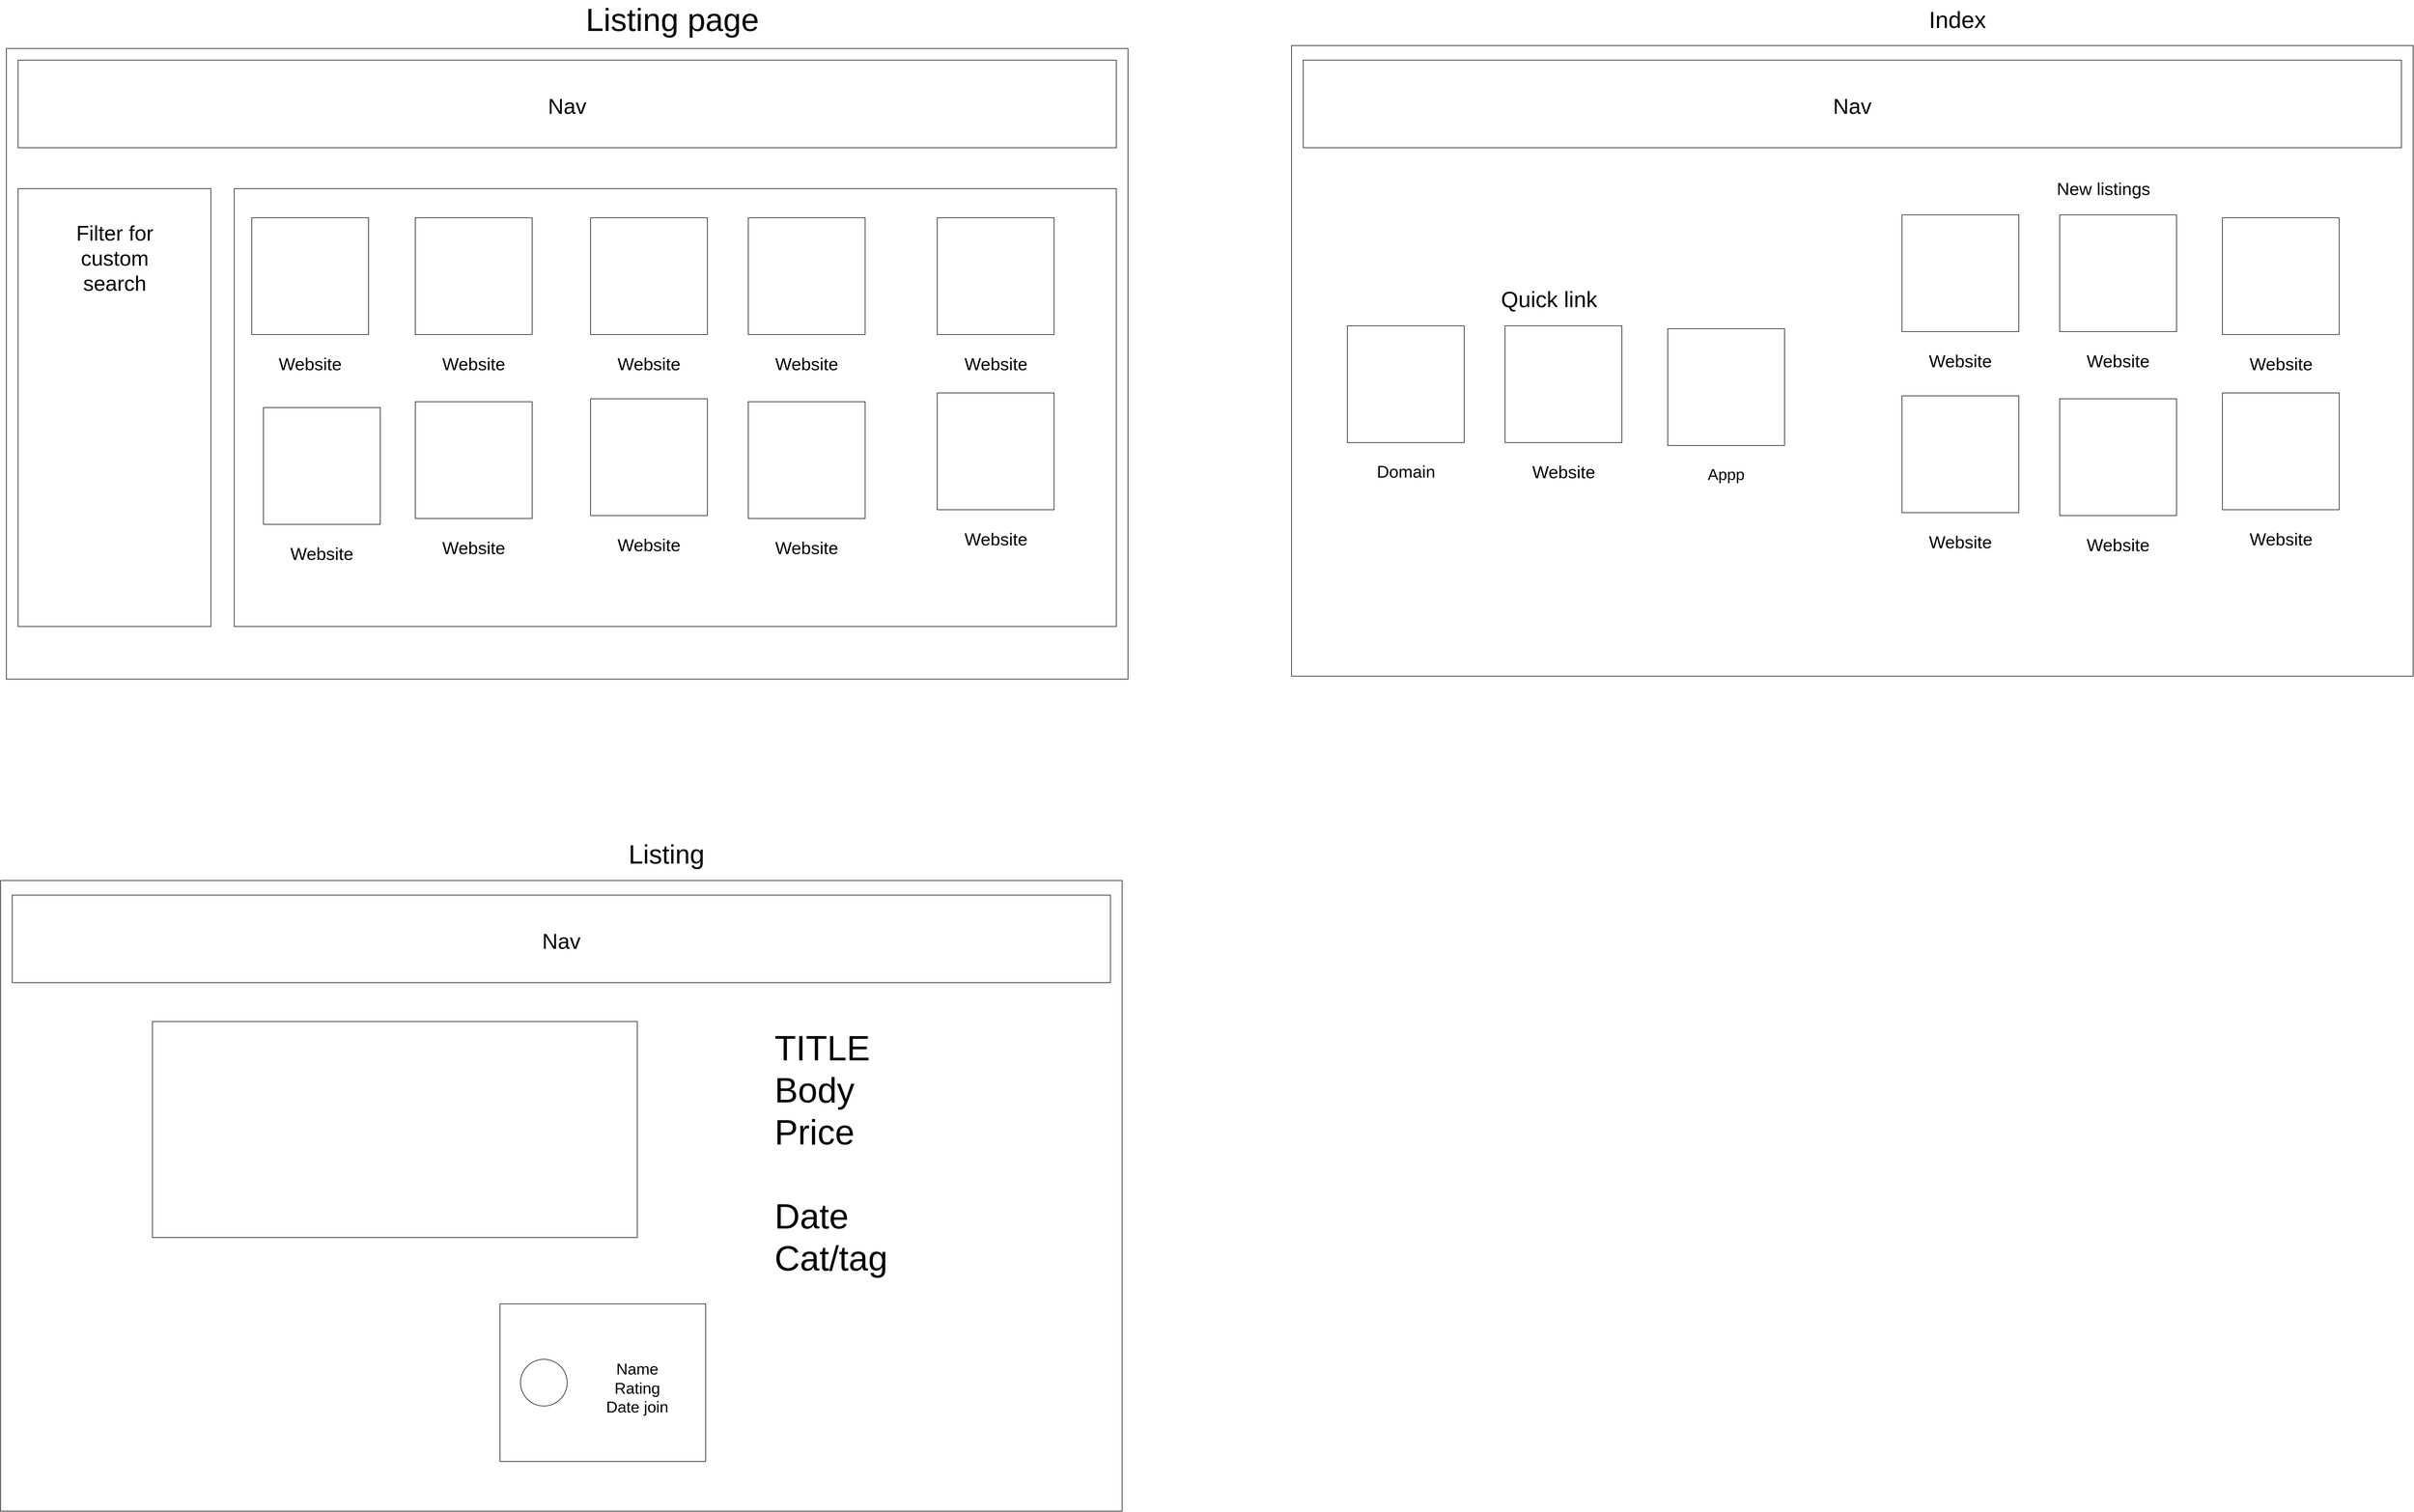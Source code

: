 <mxfile version="11.0.2" type="github"><diagram id="pqqM58haUemRn33hxWMw" name="Page-1"><mxGraphModel dx="5240" dy="3540" grid="1" gridSize="10" guides="1" tooltips="1" connect="1" arrows="1" fold="1" page="1" pageScale="1" pageWidth="850" pageHeight="1100" math="0" shadow="0"><root><mxCell id="0"/><mxCell id="1" parent="0"/><mxCell id="Tu4xJy_abi7UQdlYzulH-1" value="" style="rounded=0;whiteSpace=wrap;html=1;" vertex="1" parent="1"><mxGeometry x="430" y="160" width="1920" height="1080" as="geometry"/></mxCell><mxCell id="Tu4xJy_abi7UQdlYzulH-2" value="" style="rounded=0;whiteSpace=wrap;html=1;" vertex="1" parent="1"><mxGeometry x="450" y="180" width="1880" height="150" as="geometry"/></mxCell><mxCell id="Tu4xJy_abi7UQdlYzulH-4" value="" style="rounded=0;whiteSpace=wrap;html=1;" vertex="1" parent="1"><mxGeometry x="450" y="400" width="330" height="750" as="geometry"/></mxCell><mxCell id="Tu4xJy_abi7UQdlYzulH-6" value="" style="rounded=0;whiteSpace=wrap;html=1;" vertex="1" parent="1"><mxGeometry x="820" y="400" width="1510" height="750" as="geometry"/></mxCell><mxCell id="Tu4xJy_abi7UQdlYzulH-9" value="&lt;font style=&quot;font-size: 55px&quot;&gt;Listing page&lt;br&gt;&lt;/font&gt;" style="text;html=1;strokeColor=none;fillColor=none;align=center;verticalAlign=middle;whiteSpace=wrap;rounded=0;" vertex="1" parent="1"><mxGeometry x="1390" y="100" width="360" height="20" as="geometry"/></mxCell><mxCell id="Tu4xJy_abi7UQdlYzulH-10" value="" style="whiteSpace=wrap;html=1;aspect=fixed;" vertex="1" parent="1"><mxGeometry x="850" y="450" width="200" height="200" as="geometry"/></mxCell><mxCell id="Tu4xJy_abi7UQdlYzulH-11" value="&lt;font style=&quot;font-size: 30px&quot;&gt;Website&lt;/font&gt;" style="text;html=1;strokeColor=none;fillColor=none;align=center;verticalAlign=middle;whiteSpace=wrap;rounded=0;" vertex="1" parent="1"><mxGeometry x="930" y="690" width="40" height="20" as="geometry"/></mxCell><mxCell id="Tu4xJy_abi7UQdlYzulH-12" value="" style="whiteSpace=wrap;html=1;aspect=fixed;" vertex="1" parent="1"><mxGeometry x="1130" y="450" width="200" height="200" as="geometry"/></mxCell><mxCell id="Tu4xJy_abi7UQdlYzulH-13" value="&lt;font style=&quot;font-size: 30px&quot;&gt;Website&lt;/font&gt;" style="text;html=1;strokeColor=none;fillColor=none;align=center;verticalAlign=middle;whiteSpace=wrap;rounded=0;" vertex="1" parent="1"><mxGeometry x="1210" y="690" width="40" height="20" as="geometry"/></mxCell><mxCell id="Tu4xJy_abi7UQdlYzulH-14" value="" style="whiteSpace=wrap;html=1;aspect=fixed;" vertex="1" parent="1"><mxGeometry x="1430" y="450" width="200" height="200" as="geometry"/></mxCell><mxCell id="Tu4xJy_abi7UQdlYzulH-15" value="&lt;font style=&quot;font-size: 30px&quot;&gt;Website&lt;/font&gt;" style="text;html=1;strokeColor=none;fillColor=none;align=center;verticalAlign=middle;whiteSpace=wrap;rounded=0;" vertex="1" parent="1"><mxGeometry x="1510" y="690" width="40" height="20" as="geometry"/></mxCell><mxCell id="Tu4xJy_abi7UQdlYzulH-16" value="" style="whiteSpace=wrap;html=1;aspect=fixed;" vertex="1" parent="1"><mxGeometry x="1700" y="450" width="200" height="200" as="geometry"/></mxCell><mxCell id="Tu4xJy_abi7UQdlYzulH-17" value="&lt;font style=&quot;font-size: 30px&quot;&gt;Website&lt;/font&gt;" style="text;html=1;strokeColor=none;fillColor=none;align=center;verticalAlign=middle;whiteSpace=wrap;rounded=0;" vertex="1" parent="1"><mxGeometry x="1780" y="690" width="40" height="20" as="geometry"/></mxCell><mxCell id="Tu4xJy_abi7UQdlYzulH-18" value="" style="whiteSpace=wrap;html=1;aspect=fixed;" vertex="1" parent="1"><mxGeometry x="870" y="775" width="200" height="200" as="geometry"/></mxCell><mxCell id="Tu4xJy_abi7UQdlYzulH-19" value="&lt;font style=&quot;font-size: 30px&quot;&gt;Website&lt;/font&gt;" style="text;html=1;strokeColor=none;fillColor=none;align=center;verticalAlign=middle;whiteSpace=wrap;rounded=0;" vertex="1" parent="1"><mxGeometry x="950" y="1015" width="40" height="20" as="geometry"/></mxCell><mxCell id="Tu4xJy_abi7UQdlYzulH-20" value="" style="whiteSpace=wrap;html=1;aspect=fixed;" vertex="1" parent="1"><mxGeometry x="1130" y="765" width="200" height="200" as="geometry"/></mxCell><mxCell id="Tu4xJy_abi7UQdlYzulH-21" value="&lt;font style=&quot;font-size: 30px&quot;&gt;Website&lt;/font&gt;" style="text;html=1;strokeColor=none;fillColor=none;align=center;verticalAlign=middle;whiteSpace=wrap;rounded=0;" vertex="1" parent="1"><mxGeometry x="1210" y="1005" width="40" height="20" as="geometry"/></mxCell><mxCell id="Tu4xJy_abi7UQdlYzulH-22" value="" style="whiteSpace=wrap;html=1;aspect=fixed;" vertex="1" parent="1"><mxGeometry x="1430" y="760" width="200" height="200" as="geometry"/></mxCell><mxCell id="Tu4xJy_abi7UQdlYzulH-23" value="&lt;font style=&quot;font-size: 30px&quot;&gt;Website&lt;/font&gt;" style="text;html=1;strokeColor=none;fillColor=none;align=center;verticalAlign=middle;whiteSpace=wrap;rounded=0;" vertex="1" parent="1"><mxGeometry x="1510" y="1000" width="40" height="20" as="geometry"/></mxCell><mxCell id="Tu4xJy_abi7UQdlYzulH-24" value="" style="whiteSpace=wrap;html=1;aspect=fixed;" vertex="1" parent="1"><mxGeometry x="1700" y="765" width="200" height="200" as="geometry"/></mxCell><mxCell id="Tu4xJy_abi7UQdlYzulH-25" value="&lt;font style=&quot;font-size: 30px&quot;&gt;Website&lt;/font&gt;" style="text;html=1;strokeColor=none;fillColor=none;align=center;verticalAlign=middle;whiteSpace=wrap;rounded=0;" vertex="1" parent="1"><mxGeometry x="1780" y="1005" width="40" height="20" as="geometry"/></mxCell><mxCell id="Tu4xJy_abi7UQdlYzulH-26" value="" style="whiteSpace=wrap;html=1;aspect=fixed;" vertex="1" parent="1"><mxGeometry x="2023.5" y="450" width="200" height="200" as="geometry"/></mxCell><mxCell id="Tu4xJy_abi7UQdlYzulH-27" value="&lt;font style=&quot;font-size: 30px&quot;&gt;Website&lt;/font&gt;" style="text;html=1;strokeColor=none;fillColor=none;align=center;verticalAlign=middle;whiteSpace=wrap;rounded=0;" vertex="1" parent="1"><mxGeometry x="2103.5" y="690" width="40" height="20" as="geometry"/></mxCell><mxCell id="Tu4xJy_abi7UQdlYzulH-28" value="" style="whiteSpace=wrap;html=1;aspect=fixed;" vertex="1" parent="1"><mxGeometry x="2023.5" y="750" width="200" height="200" as="geometry"/></mxCell><mxCell id="Tu4xJy_abi7UQdlYzulH-29" value="&lt;font style=&quot;font-size: 30px&quot;&gt;Website&lt;/font&gt;" style="text;html=1;strokeColor=none;fillColor=none;align=center;verticalAlign=middle;whiteSpace=wrap;rounded=0;" vertex="1" parent="1"><mxGeometry x="2103.5" y="990" width="40" height="20" as="geometry"/></mxCell><mxCell id="Tu4xJy_abi7UQdlYzulH-30" value="&lt;font style=&quot;font-size: 36px&quot;&gt;Filter for custom search&lt;/font&gt;" style="text;html=1;strokeColor=none;fillColor=none;align=center;verticalAlign=middle;whiteSpace=wrap;rounded=0;" vertex="1" parent="1"><mxGeometry x="517.5" y="470" width="195" height="98" as="geometry"/></mxCell><mxCell id="Tu4xJy_abi7UQdlYzulH-31" value="&lt;font style=&quot;font-size: 37px&quot;&gt;Nav&lt;/font&gt;" style="text;html=1;strokeColor=none;fillColor=none;align=center;verticalAlign=middle;whiteSpace=wrap;rounded=0;" vertex="1" parent="1"><mxGeometry x="1370" y="250" width="40" height="20" as="geometry"/></mxCell><mxCell id="Tu4xJy_abi7UQdlYzulH-33" value="" style="rounded=0;whiteSpace=wrap;html=1;" vertex="1" parent="1"><mxGeometry x="2630" y="155" width="1920" height="1080" as="geometry"/></mxCell><mxCell id="Tu4xJy_abi7UQdlYzulH-34" value="" style="rounded=0;whiteSpace=wrap;html=1;" vertex="1" parent="1"><mxGeometry x="2650" y="180" width="1880" height="150" as="geometry"/></mxCell><mxCell id="Tu4xJy_abi7UQdlYzulH-37" value="&lt;font style=&quot;font-size: 40px&quot;&gt;Index&lt;/font&gt;" style="text;html=1;strokeColor=none;fillColor=none;align=center;verticalAlign=middle;whiteSpace=wrap;rounded=0;" vertex="1" parent="1"><mxGeometry x="3590" y="100" width="360" height="20" as="geometry"/></mxCell><mxCell id="Tu4xJy_abi7UQdlYzulH-42" value="" style="whiteSpace=wrap;html=1;aspect=fixed;" vertex="1" parent="1"><mxGeometry x="3675" y="445" width="200" height="200" as="geometry"/></mxCell><mxCell id="Tu4xJy_abi7UQdlYzulH-43" value="&lt;font style=&quot;font-size: 30px&quot;&gt;Website&lt;/font&gt;" style="text;html=1;strokeColor=none;fillColor=none;align=center;verticalAlign=middle;whiteSpace=wrap;rounded=0;" vertex="1" parent="1"><mxGeometry x="3755" y="685" width="40" height="20" as="geometry"/></mxCell><mxCell id="Tu4xJy_abi7UQdlYzulH-44" value="" style="whiteSpace=wrap;html=1;aspect=fixed;" vertex="1" parent="1"><mxGeometry x="3945" y="445" width="200" height="200" as="geometry"/></mxCell><mxCell id="Tu4xJy_abi7UQdlYzulH-45" value="&lt;font style=&quot;font-size: 30px&quot;&gt;Website&lt;/font&gt;" style="text;html=1;strokeColor=none;fillColor=none;align=center;verticalAlign=middle;whiteSpace=wrap;rounded=0;" vertex="1" parent="1"><mxGeometry x="4025" y="685" width="40" height="20" as="geometry"/></mxCell><mxCell id="Tu4xJy_abi7UQdlYzulH-50" value="" style="whiteSpace=wrap;html=1;aspect=fixed;" vertex="1" parent="1"><mxGeometry x="3675" y="755" width="200" height="200" as="geometry"/></mxCell><mxCell id="Tu4xJy_abi7UQdlYzulH-51" value="&lt;font style=&quot;font-size: 30px&quot;&gt;Website&lt;/font&gt;" style="text;html=1;strokeColor=none;fillColor=none;align=center;verticalAlign=middle;whiteSpace=wrap;rounded=0;" vertex="1" parent="1"><mxGeometry x="3755" y="995" width="40" height="20" as="geometry"/></mxCell><mxCell id="Tu4xJy_abi7UQdlYzulH-52" value="" style="whiteSpace=wrap;html=1;aspect=fixed;" vertex="1" parent="1"><mxGeometry x="3945" y="760" width="200" height="200" as="geometry"/></mxCell><mxCell id="Tu4xJy_abi7UQdlYzulH-53" value="&lt;font style=&quot;font-size: 30px&quot;&gt;Website&lt;/font&gt;" style="text;html=1;strokeColor=none;fillColor=none;align=center;verticalAlign=middle;whiteSpace=wrap;rounded=0;" vertex="1" parent="1"><mxGeometry x="4025" y="1000" width="40" height="20" as="geometry"/></mxCell><mxCell id="Tu4xJy_abi7UQdlYzulH-54" value="" style="whiteSpace=wrap;html=1;aspect=fixed;" vertex="1" parent="1"><mxGeometry x="4223.5" y="450" width="200" height="200" as="geometry"/></mxCell><mxCell id="Tu4xJy_abi7UQdlYzulH-55" value="&lt;font style=&quot;font-size: 30px&quot;&gt;Website&lt;/font&gt;" style="text;html=1;strokeColor=none;fillColor=none;align=center;verticalAlign=middle;whiteSpace=wrap;rounded=0;" vertex="1" parent="1"><mxGeometry x="4303.5" y="690" width="40" height="20" as="geometry"/></mxCell><mxCell id="Tu4xJy_abi7UQdlYzulH-56" value="" style="whiteSpace=wrap;html=1;aspect=fixed;" vertex="1" parent="1"><mxGeometry x="4223.5" y="750" width="200" height="200" as="geometry"/></mxCell><mxCell id="Tu4xJy_abi7UQdlYzulH-57" value="&lt;font style=&quot;font-size: 30px&quot;&gt;Website&lt;/font&gt;" style="text;html=1;strokeColor=none;fillColor=none;align=center;verticalAlign=middle;whiteSpace=wrap;rounded=0;" vertex="1" parent="1"><mxGeometry x="4303.5" y="990" width="40" height="20" as="geometry"/></mxCell><mxCell id="Tu4xJy_abi7UQdlYzulH-59" value="&lt;font style=&quot;font-size: 37px&quot;&gt;Nav&lt;/font&gt;" style="text;html=1;strokeColor=none;fillColor=none;align=center;verticalAlign=middle;whiteSpace=wrap;rounded=0;" vertex="1" parent="1"><mxGeometry x="3570" y="250" width="40" height="20" as="geometry"/></mxCell><mxCell id="Tu4xJy_abi7UQdlYzulH-60" value="&lt;font style=&quot;font-size: 30px&quot;&gt;New listings&lt;br&gt;&lt;/font&gt;" style="text;html=1;strokeColor=none;fillColor=none;align=center;verticalAlign=middle;whiteSpace=wrap;rounded=0;" vertex="1" parent="1"><mxGeometry x="3910" y="390" width="220" height="20" as="geometry"/></mxCell><mxCell id="Tu4xJy_abi7UQdlYzulH-63" value="" style="whiteSpace=wrap;html=1;aspect=fixed;" vertex="1" parent="1"><mxGeometry x="2725.5" y="635" width="200" height="200" as="geometry"/></mxCell><mxCell id="Tu4xJy_abi7UQdlYzulH-64" value="&lt;font style=&quot;font-size: 29px&quot;&gt;Domain&lt;/font&gt;" style="text;html=1;strokeColor=none;fillColor=none;align=center;verticalAlign=middle;whiteSpace=wrap;rounded=0;" vertex="1" parent="1"><mxGeometry x="2805.5" y="875" width="40" height="20" as="geometry"/></mxCell><mxCell id="Tu4xJy_abi7UQdlYzulH-65" value="" style="whiteSpace=wrap;html=1;aspect=fixed;" vertex="1" parent="1"><mxGeometry x="2995.5" y="635" width="200" height="200" as="geometry"/></mxCell><mxCell id="Tu4xJy_abi7UQdlYzulH-66" value="&lt;font style=&quot;font-size: 30px&quot;&gt;Website&lt;/font&gt;" style="text;html=1;strokeColor=none;fillColor=none;align=center;verticalAlign=middle;whiteSpace=wrap;rounded=0;" vertex="1" parent="1"><mxGeometry x="3075.5" y="875" width="40" height="20" as="geometry"/></mxCell><mxCell id="Tu4xJy_abi7UQdlYzulH-71" value="" style="whiteSpace=wrap;html=1;aspect=fixed;" vertex="1" parent="1"><mxGeometry x="3274" y="640" width="200" height="200" as="geometry"/></mxCell><mxCell id="Tu4xJy_abi7UQdlYzulH-72" value="&lt;font style=&quot;font-size: 27px&quot;&gt;Appp&lt;/font&gt;" style="text;html=1;strokeColor=none;fillColor=none;align=center;verticalAlign=middle;whiteSpace=wrap;rounded=0;" vertex="1" parent="1"><mxGeometry x="3354" y="880" width="40" height="20" as="geometry"/></mxCell><mxCell id="Tu4xJy_abi7UQdlYzulH-75" value="&lt;font style=&quot;font-size: 38px&quot;&gt;Quick link&lt;br&gt;&lt;/font&gt;" style="text;html=1;strokeColor=none;fillColor=none;align=center;verticalAlign=middle;whiteSpace=wrap;rounded=0;" vertex="1" parent="1"><mxGeometry x="2960.5" y="580" width="220" height="20" as="geometry"/></mxCell><mxCell id="Tu4xJy_abi7UQdlYzulH-78" value="" style="rounded=0;whiteSpace=wrap;html=1;" vertex="1" parent="1"><mxGeometry x="420" y="1585" width="1920" height="1080" as="geometry"/></mxCell><mxCell id="Tu4xJy_abi7UQdlYzulH-79" value="" style="rounded=0;whiteSpace=wrap;html=1;" vertex="1" parent="1"><mxGeometry x="440" y="1610" width="1880" height="150" as="geometry"/></mxCell><mxCell id="Tu4xJy_abi7UQdlYzulH-80" value="&lt;font style=&quot;font-size: 45px&quot;&gt;Listing&lt;/font&gt;" style="text;html=1;strokeColor=none;fillColor=none;align=center;verticalAlign=middle;whiteSpace=wrap;rounded=0;" vertex="1" parent="1"><mxGeometry x="1380" y="1530" width="360" height="20" as="geometry"/></mxCell><mxCell id="Tu4xJy_abi7UQdlYzulH-93" value="&lt;font style=&quot;font-size: 37px&quot;&gt;Nav&lt;/font&gt;" style="text;html=1;strokeColor=none;fillColor=none;align=center;verticalAlign=middle;whiteSpace=wrap;rounded=0;" vertex="1" parent="1"><mxGeometry x="1360" y="1680" width="40" height="20" as="geometry"/></mxCell><mxCell id="Tu4xJy_abi7UQdlYzulH-102" value="" style="rounded=0;whiteSpace=wrap;html=1;" vertex="1" parent="1"><mxGeometry x="680" y="1826.5" width="830" height="370" as="geometry"/></mxCell><mxCell id="Tu4xJy_abi7UQdlYzulH-103" value="&lt;div style=&quot;font-size: 60px&quot;&gt;&lt;font style=&quot;font-size: 60px&quot;&gt;TITLE&lt;/font&gt;&lt;/div&gt;&lt;div style=&quot;font-size: 60px&quot;&gt;&lt;font style=&quot;font-size: 60px&quot;&gt;Body&lt;/font&gt;&lt;/div&gt;&lt;div style=&quot;font-size: 60px&quot;&gt;&lt;font style=&quot;font-size: 60px&quot;&gt;Price&lt;/font&gt;&lt;/div&gt;&lt;div style=&quot;font-size: 60px&quot;&gt;&lt;font style=&quot;font-size: 60px&quot;&gt;&lt;br&gt;&lt;/font&gt;&lt;/div&gt;&lt;div style=&quot;font-size: 60px&quot;&gt;&lt;font style=&quot;font-size: 60px&quot;&gt;Date&lt;/font&gt;&lt;/div&gt;&lt;div style=&quot;font-size: 60px&quot;&gt;&lt;font style=&quot;font-size: 60px&quot;&gt;Cat/tag&lt;br&gt;&lt;/font&gt;&lt;/div&gt;" style="text;html=1;strokeColor=none;fillColor=none;spacing=5;spacingTop=-20;whiteSpace=wrap;overflow=hidden;rounded=0;" vertex="1" parent="1"><mxGeometry x="1740" y="1847" width="460" height="423" as="geometry"/></mxCell><mxCell id="Tu4xJy_abi7UQdlYzulH-104" value="" style="rounded=0;whiteSpace=wrap;html=1;" vertex="1" parent="1"><mxGeometry x="1275" y="2310" width="352" height="270" as="geometry"/></mxCell><mxCell id="Tu4xJy_abi7UQdlYzulH-105" value="" style="ellipse;whiteSpace=wrap;html=1;aspect=fixed;" vertex="1" parent="1"><mxGeometry x="1310" y="2405" width="80" height="80" as="geometry"/></mxCell><mxCell id="Tu4xJy_abi7UQdlYzulH-106" value="&lt;div style=&quot;font-size: 27px&quot;&gt;&lt;font style=&quot;font-size: 27px&quot;&gt;&lt;br&gt;&lt;/font&gt;&lt;/div&gt;&lt;div style=&quot;font-size: 27px&quot;&gt;&lt;font style=&quot;font-size: 27px&quot;&gt;Name&lt;/font&gt;&lt;/div&gt;&lt;div style=&quot;font-size: 27px&quot;&gt;&lt;font style=&quot;font-size: 27px&quot;&gt;Rating&lt;/font&gt;&lt;/div&gt;&lt;div style=&quot;font-size: 27px&quot;&gt;&lt;font style=&quot;font-size: 27px&quot;&gt;Date join&lt;br&gt;&lt;/font&gt;&lt;/div&gt;" style="text;html=1;strokeColor=none;fillColor=none;align=center;verticalAlign=middle;whiteSpace=wrap;rounded=0;" vertex="1" parent="1"><mxGeometry x="1415" y="2390" width="190" height="95" as="geometry"/></mxCell></root></mxGraphModel></diagram></mxfile>